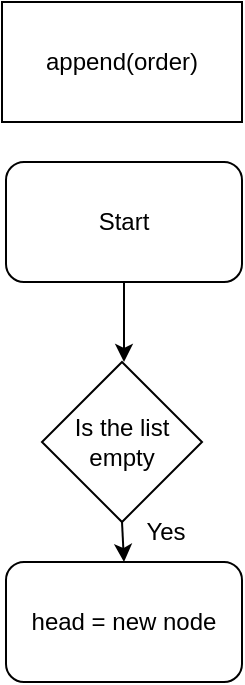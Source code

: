 <mxfile version="24.2.8" type="github">
  <diagram name="Page-1" id="AnehInxR2WRF6IvSchff">
    <mxGraphModel dx="1434" dy="772" grid="1" gridSize="10" guides="1" tooltips="1" connect="1" arrows="1" fold="1" page="1" pageScale="1" pageWidth="850" pageHeight="1100" math="0" shadow="0">
      <root>
        <mxCell id="0" />
        <mxCell id="1" parent="0" />
        <mxCell id="nGlddZ9H97bcqV7GRn4p-4" style="edgeStyle=orthogonalEdgeStyle;rounded=0;orthogonalLoop=1;jettySize=auto;html=1;exitX=0.5;exitY=1;exitDx=0;exitDy=0;" edge="1" parent="1" source="nGlddZ9H97bcqV7GRn4p-1">
          <mxGeometry relative="1" as="geometry">
            <mxPoint x="149" y="230" as="targetPoint" />
          </mxGeometry>
        </mxCell>
        <mxCell id="nGlddZ9H97bcqV7GRn4p-1" value="Start" style="rounded=1;whiteSpace=wrap;html=1;" vertex="1" parent="1">
          <mxGeometry x="90" y="130" width="118" height="60" as="geometry" />
        </mxCell>
        <mxCell id="nGlddZ9H97bcqV7GRn4p-2" value="append(order)" style="rounded=0;whiteSpace=wrap;html=1;" vertex="1" parent="1">
          <mxGeometry x="88" y="50" width="120" height="60" as="geometry" />
        </mxCell>
        <mxCell id="nGlddZ9H97bcqV7GRn4p-3" value="" style="endArrow=classic;html=1;rounded=0;exitX=0.5;exitY=1;exitDx=0;exitDy=0;entryX=0.5;entryY=0;entryDx=0;entryDy=0;" edge="1" parent="1" source="nGlddZ9H97bcqV7GRn4p-5" target="nGlddZ9H97bcqV7GRn4p-6">
          <mxGeometry width="50" height="50" relative="1" as="geometry">
            <mxPoint x="400" y="420" as="sourcePoint" />
            <mxPoint x="450" y="370" as="targetPoint" />
          </mxGeometry>
        </mxCell>
        <mxCell id="nGlddZ9H97bcqV7GRn4p-5" value="Is the list empty" style="rhombus;whiteSpace=wrap;html=1;" vertex="1" parent="1">
          <mxGeometry x="108" y="230" width="80" height="80" as="geometry" />
        </mxCell>
        <mxCell id="nGlddZ9H97bcqV7GRn4p-6" value="head = new node" style="rounded=1;whiteSpace=wrap;html=1;" vertex="1" parent="1">
          <mxGeometry x="90" y="330" width="118" height="60" as="geometry" />
        </mxCell>
        <mxCell id="nGlddZ9H97bcqV7GRn4p-7" value="Yes" style="text;html=1;align=center;verticalAlign=middle;whiteSpace=wrap;rounded=0;" vertex="1" parent="1">
          <mxGeometry x="140" y="300" width="60" height="30" as="geometry" />
        </mxCell>
      </root>
    </mxGraphModel>
  </diagram>
</mxfile>
